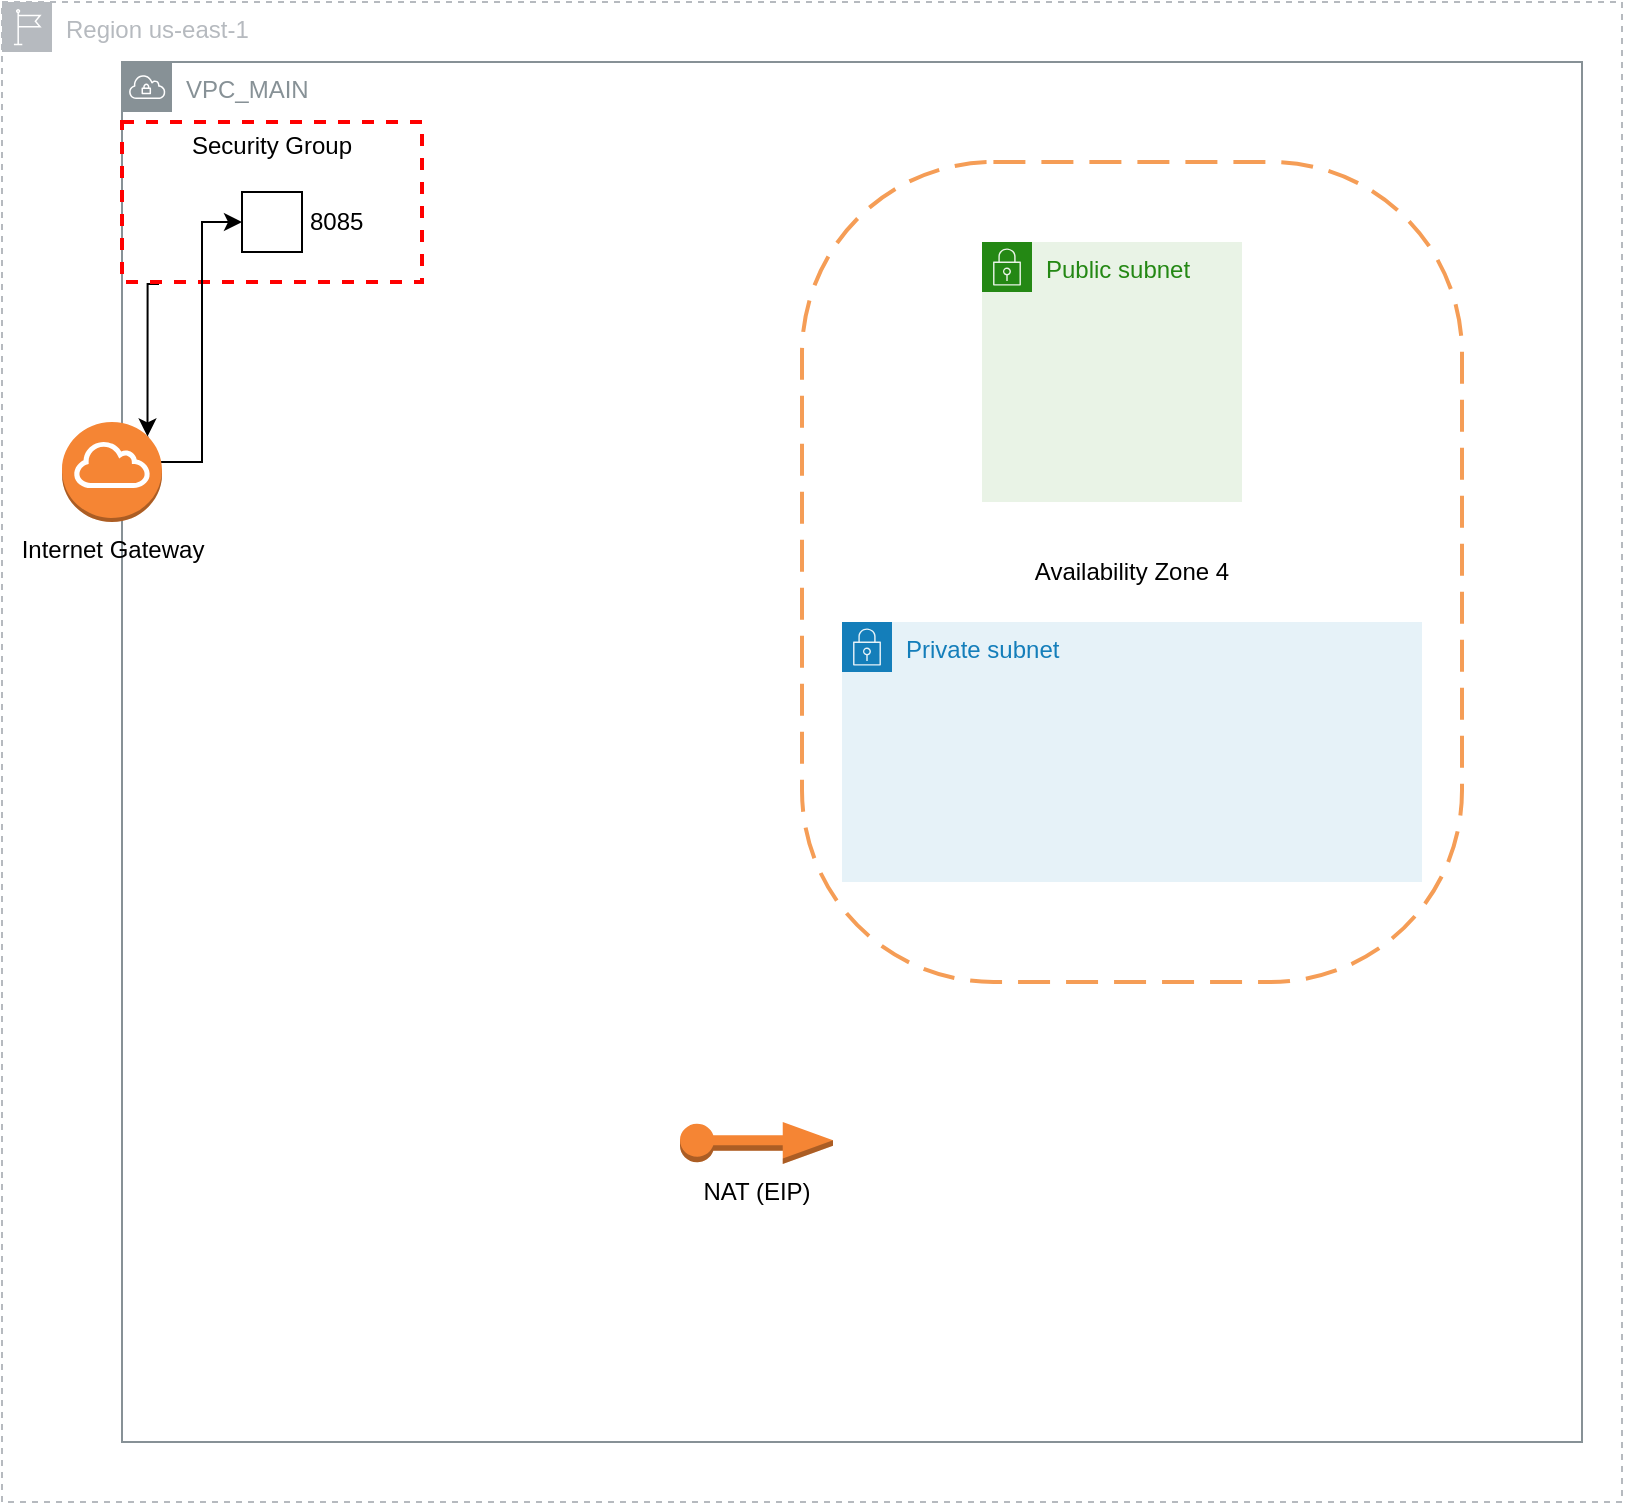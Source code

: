 <mxfile version="16.6.0" type="github">
  <diagram id="pFCO5rwux-H22-heMVk4" name="Page-1">
    <mxGraphModel dx="2062" dy="796" grid="1" gridSize="10" guides="1" tooltips="1" connect="1" arrows="1" fold="1" page="1" pageScale="1" pageWidth="850" pageHeight="1100" math="0" shadow="0">
      <root>
        <mxCell id="0" />
        <mxCell id="1" parent="0" />
        <mxCell id="VTVd_iiEjQSxIu9ezFgo-7" value="VPC_MAIN" style="sketch=0;outlineConnect=0;gradientColor=none;html=1;whiteSpace=wrap;fontSize=12;fontStyle=0;shape=mxgraph.aws4.group;grIcon=mxgraph.aws4.group_vpc;strokeColor=#879196;fillColor=none;verticalAlign=top;align=left;spacingLeft=30;fontColor=#879196;dashed=0;" parent="1" vertex="1">
          <mxGeometry x="70" y="140" width="730" height="690" as="geometry" />
        </mxCell>
        <mxCell id="VTVd_iiEjQSxIu9ezFgo-6" value="Region us-east-1" style="sketch=0;outlineConnect=0;gradientColor=none;html=1;whiteSpace=wrap;fontSize=12;fontStyle=0;shape=mxgraph.aws4.group;grIcon=mxgraph.aws4.group_region;strokeColor=#B6BABF;fillColor=none;verticalAlign=top;align=left;spacingLeft=30;fontColor=#B6BABF;dashed=1;" parent="1" vertex="1">
          <mxGeometry x="10" y="110" width="810" height="750" as="geometry" />
        </mxCell>
        <mxCell id="VTVd_iiEjQSxIu9ezFgo-8" value="Availability Zone 4" style="rounded=1;arcSize=29;dashed=1;strokeColor=#F59D56;fillColor=default;gradientColor=none;dashPattern=8 4;strokeWidth=2;whiteSpace=wrap;html=1;" parent="1" vertex="1">
          <mxGeometry x="410" y="190" width="330" height="410" as="geometry" />
        </mxCell>
        <mxCell id="YYBxXYRRNS971-Oj3B5X-8" style="edgeStyle=orthogonalEdgeStyle;rounded=0;orthogonalLoop=1;jettySize=auto;html=1;entryX=0.855;entryY=0.145;entryDx=0;entryDy=0;entryPerimeter=0;exitX=0.12;exitY=0.988;exitDx=0;exitDy=0;exitPerimeter=0;" edge="1" parent="1" source="VTVd_iiEjQSxIu9ezFgo-3" target="VTVd_iiEjQSxIu9ezFgo-2">
          <mxGeometry relative="1" as="geometry">
            <Array as="points">
              <mxPoint x="88" y="251" />
              <mxPoint x="83" y="251" />
            </Array>
          </mxGeometry>
        </mxCell>
        <mxCell id="VTVd_iiEjQSxIu9ezFgo-3" value="Security Group" style="fontStyle=0;verticalAlign=top;align=center;spacingTop=-2;fillColor=none;rounded=0;whiteSpace=wrap;html=1;strokeColor=#FF0000;strokeWidth=2;dashed=1;container=1;collapsible=0;expand=0;recursiveResize=0;" parent="1" vertex="1">
          <mxGeometry x="70" y="170" width="150" height="80" as="geometry" />
        </mxCell>
        <mxCell id="YYBxXYRRNS971-Oj3B5X-5" value="8085" style="fontStyle=0;labelPosition=right;verticalLabelPosition=middle;align=left;verticalAlign=middle;spacingLeft=2;fillColor=default;gradientColor=none;html=1;" vertex="1" parent="VTVd_iiEjQSxIu9ezFgo-3">
          <mxGeometry x="60" y="35" width="30" height="30" as="geometry" />
        </mxCell>
        <mxCell id="YYBxXYRRNS971-Oj3B5X-7" style="edgeStyle=orthogonalEdgeStyle;rounded=0;orthogonalLoop=1;jettySize=auto;html=1;entryX=0;entryY=0.5;entryDx=0;entryDy=0;exitX=0.855;exitY=0.145;exitDx=0;exitDy=0;exitPerimeter=0;" edge="1" parent="1" source="VTVd_iiEjQSxIu9ezFgo-2" target="YYBxXYRRNS971-Oj3B5X-5">
          <mxGeometry relative="1" as="geometry">
            <Array as="points">
              <mxPoint x="83" y="340" />
              <mxPoint x="110" y="340" />
              <mxPoint x="110" y="220" />
            </Array>
          </mxGeometry>
        </mxCell>
        <mxCell id="VTVd_iiEjQSxIu9ezFgo-2" value="Internet Gateway" style="outlineConnect=0;dashed=0;verticalLabelPosition=bottom;verticalAlign=top;align=center;html=1;shape=mxgraph.aws3.internet_gateway;fillColor=#F58534;gradientColor=none;" parent="1" vertex="1">
          <mxGeometry x="40" y="320" width="50" height="50" as="geometry" />
        </mxCell>
        <mxCell id="VTVd_iiEjQSxIu9ezFgo-4" value="NAT (EIP)" style="outlineConnect=0;dashed=0;verticalLabelPosition=bottom;verticalAlign=top;align=center;html=1;shape=mxgraph.aws3.elastic_ip;fillColor=#F58534;gradientColor=none;" parent="1" vertex="1">
          <mxGeometry x="349" y="670" width="76.5" height="21" as="geometry" />
        </mxCell>
        <mxCell id="YYBxXYRRNS971-Oj3B5X-1" value="Private subnet" style="points=[[0,0],[0.25,0],[0.5,0],[0.75,0],[1,0],[1,0.25],[1,0.5],[1,0.75],[1,1],[0.75,1],[0.5,1],[0.25,1],[0,1],[0,0.75],[0,0.5],[0,0.25]];outlineConnect=0;gradientColor=none;html=1;whiteSpace=wrap;fontSize=12;fontStyle=0;container=1;pointerEvents=0;collapsible=0;recursiveResize=0;shape=mxgraph.aws4.group;grIcon=mxgraph.aws4.group_security_group;grStroke=0;strokeColor=#147EBA;fillColor=#E6F2F8;verticalAlign=top;align=left;spacingLeft=30;fontColor=#147EBA;dashed=0;" vertex="1" parent="1">
          <mxGeometry x="430" y="420" width="290" height="130" as="geometry" />
        </mxCell>
        <mxCell id="YYBxXYRRNS971-Oj3B5X-2" value="Public subnet" style="points=[[0,0],[0.25,0],[0.5,0],[0.75,0],[1,0],[1,0.25],[1,0.5],[1,0.75],[1,1],[0.75,1],[0.5,1],[0.25,1],[0,1],[0,0.75],[0,0.5],[0,0.25]];outlineConnect=0;gradientColor=none;html=1;whiteSpace=wrap;fontSize=12;fontStyle=0;container=1;pointerEvents=0;collapsible=0;recursiveResize=0;shape=mxgraph.aws4.group;grIcon=mxgraph.aws4.group_security_group;grStroke=0;strokeColor=#248814;fillColor=#E9F3E6;verticalAlign=top;align=left;spacingLeft=30;fontColor=#248814;dashed=0;" vertex="1" parent="1">
          <mxGeometry x="500" y="230" width="130" height="130" as="geometry" />
        </mxCell>
      </root>
    </mxGraphModel>
  </diagram>
</mxfile>
